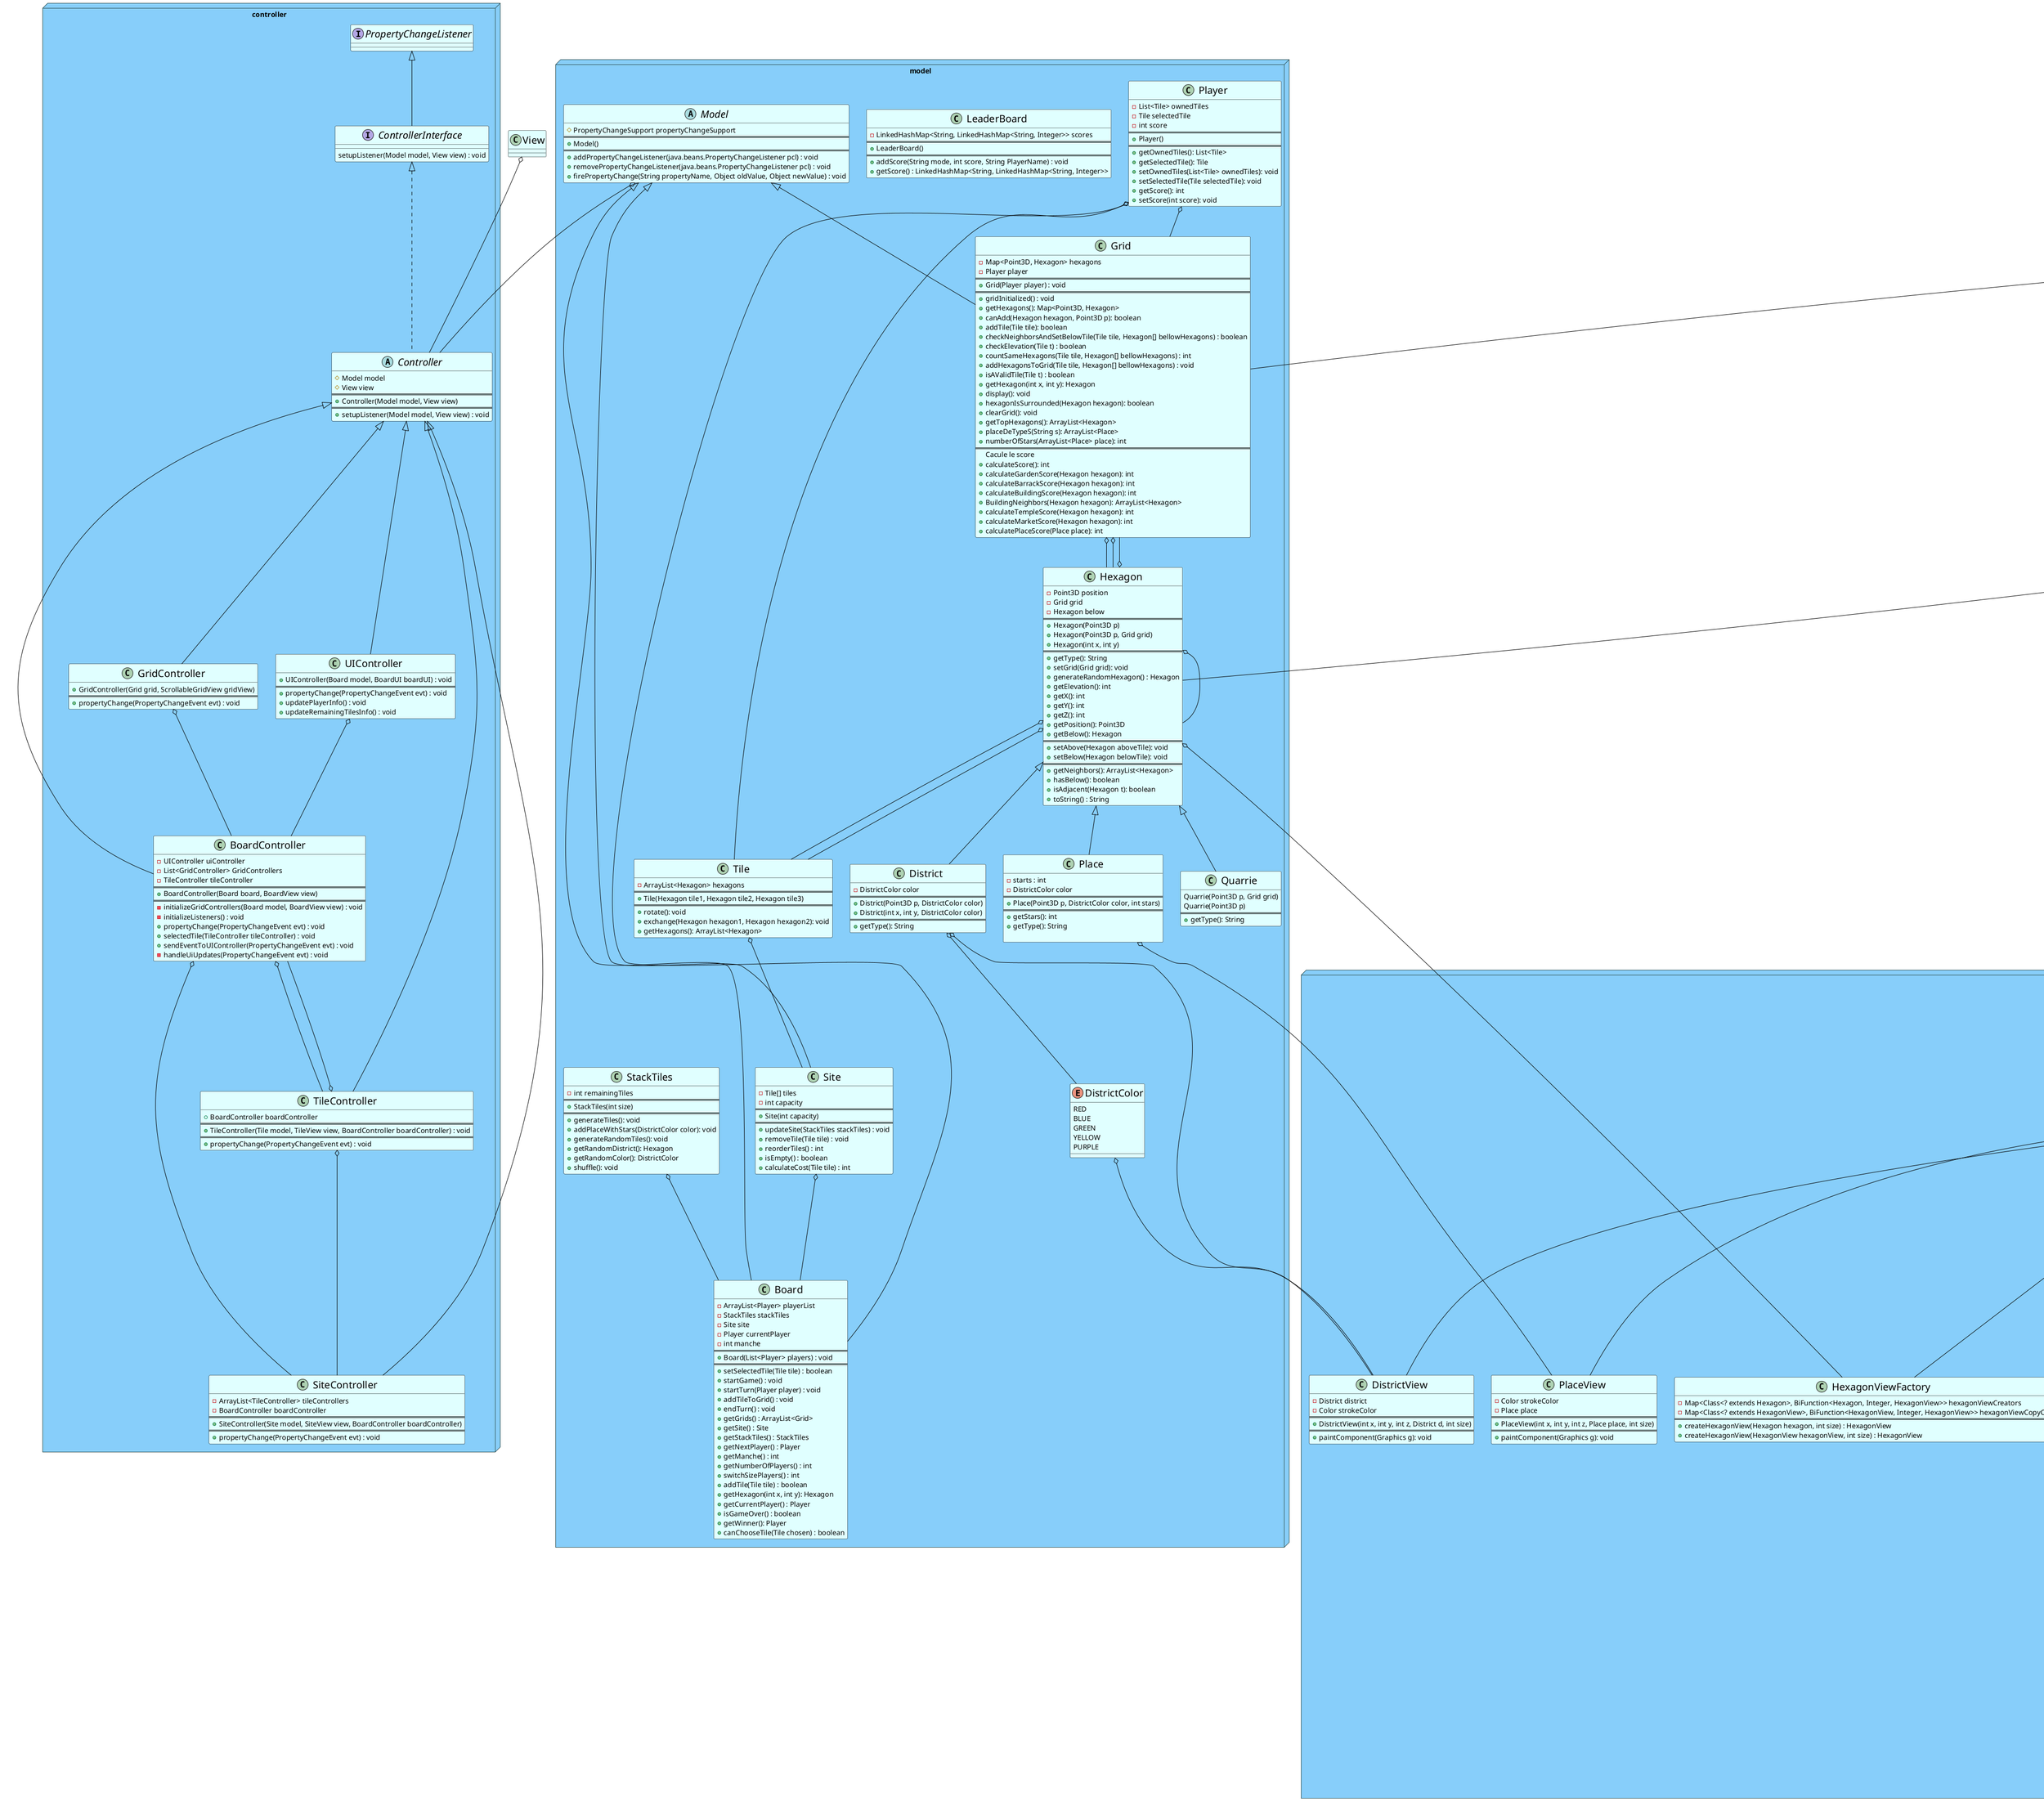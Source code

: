 @startuml

!define TILE_SIZE 20
!define BORDER_SIZE 1

skinparam class {
    BackgroundColor LightCyan
    BorderColor Black
    ArrowColor Black
    FontName Arial
    FontSize 20
}

skinparam stereotypeCBackgroundColor LightGray
skinparam stereotypeCBorderColor Black

skinparam package {
            BackgroundColor LightSkyBlue
            BorderColor DarkSlateGray
            FontColor DarkSlateGray
            ArrowColor DarkSlateGray
            FontName Arial
            FontSize 30
}

package model <<Node>>{

    class Site extends Model{
        - Tile[] tiles
        - int capacity
        ==
        + Site(int capacity)
        ==
        + updateSite(StackTiles stackTiles) : void
        + removeTile(Tile tile) : void
        + reorderTiles() : int
        + isEmpty() : boolean
        + calculateCost(Tile tile) : int
    }

    class LeaderBoard{
        - LinkedHashMap<String, LinkedHashMap<String, Integer>> scores
        ==
        + LeaderBoard()
        ==
        + addScore(String mode, int score, String PlayerName) : void
        + getScore() : LinkedHashMap<String, LinkedHashMap<String, Integer>>
    }

    class Board extends Model {
        - ArrayList<Player> playerList
        - StackTiles stackTiles
        - Site site
        - Player currentPlayer
        - int manche
        ==
        + Board(List<Player> players) : void
        ==
        + setSelectedTile(Tile tile) : boolean
        + startGame() : void
        + startTurn(Player player) : void
        + addTileToGrid() : void
        + endTurn() : void
        + getGrids() : ArrayList<Grid>
        + getSite() : Site
        + getStackTiles() : StackTiles
        + getNextPlayer() : Player
        + getManche() : int
        + getNumberOfPlayers() : int
        + switchSizePlayers() : int
        + addTile(Tile tile) : boolean
        + getHexagon(int x, int y): Hexagon
        + getCurrentPlayer() : Player
        + isGameOver() : boolean
        + getWinner(): Player
        + canChooseTile(Tile chosen) : boolean
    }

    enum DistrictColor {
            RED
            BLUE
            GREEN
            YELLOW
            PURPLE
        }

    class District extends Hexagon{
        - DistrictColor color
        ==
        + District(Point3D p, DistrictColor color)
        + District(int x, int y, DistrictColor color)
        ==
        + getType(): String
    }

    class Hexagon {
            - Point3D position
            - Grid grid
            - Hexagon below
            ==
            + Hexagon(Point3D p)
            + Hexagon(Point3D p, Grid grid)
            + Hexagon(int x, int y)
            ==
            + getType(): String
            + setGrid(Grid grid): void
            + generateRandomHexagon() : Hexagon
            + getElevation(): int
            + getX(): int
            + getY(): int
            + getZ(): int
            + getPosition(): Point3D
            + getBelow(): Hexagon
            ==
            + setAbove(Hexagon aboveTile): void
            + setBelow(Hexagon belowTile): void
            ==
            + getNeighbors(): ArrayList<Hexagon>
            + hasBelow(): boolean
            + isAdjacent(Hexagon t): boolean
            + toString() : String
        }

    abstract class Model {
        #PropertyChangeSupport propertyChangeSupport
        ==
        + Model()
        ==
        +  addPropertyChangeListener(java.beans.PropertyChangeListener pcl) : void
        + removePropertyChangeListener(java.beans.PropertyChangeListener pcl) : void
        + firePropertyChange(String propertyName, Object oldValue, Object newValue) : void
    }

    class Player {
        - List<Tile> ownedTiles
        - Tile selectedTile
        - int score
        ==
        + Player()
        ==
        + getOwnedTiles(): List<Tile>
        + getSelectedTile(): Tile
        + setOwnedTiles(List<Tile> ownedTiles): void
        + setSelectedTile(Tile selectedTile): void
        + getScore(): int
        + setScore(int score): void
    }

    class Tile {
        - ArrayList<Hexagon> hexagons
        ==
        + Tile(Hexagon tile1, Hexagon tile2, Hexagon tile3)
        ==
        + rotate(): void
        + exchange(Hexagon hexagon1, Hexagon hexagon2): void
        + getHexagons(): ArrayList<Hexagon>
    }

    class Grid extends Model{
            - Map<Point3D, Hexagon> hexagons
            - Player player
            ==
            + Grid(Player player) : void
            ==
            + gridInitialized() : void
            + getHexagons(): Map<Point3D, Hexagon>
            + canAdd(Hexagon hexagon, Point3D p): boolean
            + addTile(Tile tile): boolean
            + checkNeighborsAndSetBelowTile(Tile tile, Hexagon[] bellowHexagons) : boolean
            + checkElevation(Tile t) : boolean
            + countSameHexagons(Tile tile, Hexagon[] bellowHexagons) : int
            + addHexagonsToGrid(Tile tile, Hexagon[] bellowHexagons) : void
            + isAValidTile(Tile t) : boolean
            + getHexagon(int x, int y): Hexagon
            + display(): void
            + hexagonIsSurrounded(Hexagon hexagon): boolean
            + clearGrid(): void
            + getTopHexagons(): ArrayList<Hexagon>
            + placeDeTypeS(String s): ArrayList<Place>
            + numberOfStars(ArrayList<Place> place): int
            ==
            Cacule le score
            + calculateScore(): int
            + calculateGardenScore(Hexagon hexagon): int
            + calculateBarrackScore(Hexagon hexagon): int
            + calculateBuildingScore(Hexagon hexagon): int
            + BuildingNeighbors(Hexagon hexagon): ArrayList<Hexagon>
            + calculateTempleScore(Hexagon hexagon): int
            + calculateMarketScore(Hexagon hexagon): int
            + calculatePlaceScore(Place place): int
    }

    class Place extends Hexagon{
        - starts : int
        - DistrictColor color
        ==
        + Place(Point3D p, DistrictColor color, int stars)
        ==
        + getStars(): int
        + getType(): String

    }

    class Quarrie extends Hexagon{
        Quarrie(Point3D p, Grid grid)
        Quarrie(Point3D p)
        ==
        + getType(): String
    }

    class StackTiles{
        - int remainingTiles
        ==
        + StackTiles(int size)
        ==
        + generateTiles(): void
        + addPlaceWithStars(DistrictColor color): void
        + generateRandomTiles(): void
        + getRandomDistrict(): Hexagon
        + getRandomColor(): DistrictColor
        + shuffle(): void
    }




}

package util <<Node>>{

    class SettingsParser{
        - Properties properties
        + getProperty(String key) : String
        + setProperty(String key, String value) : void
        + save() : void
    }

    class Point3D {
        - int x
        - int y
        - int z
        ==
        + Point3D(int x, int y, int z)
        ==
        + getX(): int
        + getY(): int
        + getZ(): int
        ==
        + toString(): String
    }

    interface StateMethods{
        + exit(): void
        + transitionTo(State nextState): void
        + enter(): void
    }

    interface StateMachine {
        + getState(): State
        + changState(State state): void
    }

    class State implements StateMethods{
        - State INSTANCE
        ==
        + State()
        + enter(): void
        + exit(): void
        + transitionTo(State nextState): void
    }

    class Timeline{
        - Timer timer
        - List<KeyFrame> keyFrames
        - int currentKeyFrameIndex
        - int repeatCount
        ==
        Timeline(int repeatCount)
        ==
        + addKeyFrame(KeyFrame keyFrame) : void
        + start() : void
        + stop() : void
        + reset() : void
        + record KeyFrame(int delay, ActionListener action)
    }

}

package view <<Node>>{

    class SiteView implements View{
        - int capacity
        ==
        + SiteView(int capacity)
        ==
        + getTileClicked(int x, int y) : TileView
        + getTileSize() : int
        + getTiles() : ArrayList<TileView>
        + update(ArrayList<TileView> tiles) : void
        + setTilesInSite(ArrayList<TileView> tiles) : void
        # paintComponent(Graphics g) : void
    }

    class TextureFactory{
        + getTexture(String imageName) : TexturePaint
    }

    class AkropolisTitleLabel{
        - BufferedImage titleImage
        - Color color
        - AlphaComposite[] alphas
        - Queue<Particle> particles
        - Random random
        # int width
        # int height
        - int particleCount
        - int particleLimit
        - long lastTime
        ==
        + AkropolisTitleLabel()
        ==
        paintComponent(Graphics g) : void
        - class Particle
    }

    class BoardView implements View{
        - ScrollableGridView currentGridView
        - ArrayList<ScrollableGridView> gridViews
        - SiteView siteView
        - BoardUI boardUI
        - CardLayout cardLayout
        - JPanel cardPanel
        ==
        + BoardView(int maxHexagons, int numPlayers, int siteCapacity)
        ==
        - CountDownLatch getCountDownLatch(int maxHexagons) : void
        + setSelectedTile(TileView tile) : void
        + nextTurn() : void
        + getFilledHexagons() : HexagonView[]
        + getGridView() : ScrollableGridView
        + getSiteView() : SiteView
        + getBoardUI() : BoardUI
        + getGridViews() : ArrayList<ScrollableGridView>
        - showPauseMenu() : void
        - createStyledButton(String text) : JButton
        + keyPressed(KeyEvent e) : void
        + keyReleased(KeyEvent e) : void
        + keyTyped(KeyEvent e) : void
    }

    class GridView {
        - int xOffset
        - int yOffset
        + int hexagonSize
        - HashMap<Point, HexagonView> hexagons
        ==
        + GridView(int maxHexagons)
        ==
        + convertGridPositionToPixelPosition(Point gridPosition) : Point2D
        + getHexagonAtPixelPos(Point2D pixelPosition) : HexagonView
        + getHexagonAtGridPos(Point gridPosition) : HexagonView
        + getHexagonAtGridPos(int x, int y) : HexagonView
        + convertPixelPositionToGridPosition(Point2D pixelPosition) : Point2D
        - axialRound(double q, double r) : Point3D
        + addHexagon(HexagonView hexagon) : void
    }

    class HexagonOutline extends HexagonView{
        - final Color strokeColor
        ==
        + HexagonOutline(int x, int y, int z, int size)
        ==
        + unfilled() : void
        # paintComponent(java.awt.Graphics g) : void
    }

    class MainMenuView{
        - backgroundImage: BufferedImage
        - Clip backgroundMusicClip
        ==
        + MainMenuView()
        ==
        - addTitleLabel() : void
        - addButtonsPanel() : void
        - createStyledButton(String text, ActionListener actionListener) : JButton
        - playBackgroundMusic() : void
        - stopBackgroundMusic() : void
        + paintComponent(Graphics g)
        - startNewGame() : void
        - collectPlayerName(int playerNumber) : String
        - showRulesPanel() : void
        - showCreditsPanel() : void
        - createStyledNavigationButton(String text) : JButton
        - createStyledCreditLabel(String text) : JLabel
    }

    class HexagonView{
        - BasicStroke stroke
        # boolean isHovered
        # TexturePaint texture
        # Point pos
        # int z
        # Path2D.Double hexagon
        # BufferedImage render
        ==
        + HexagonView(int x, int y, int z, int size)
        + HexagonView(int x, int y, int z, BufferedImage img, int size)
        + HexagonView(int x, int y, int z, Color color,int size)
        ==
        # processMouseEvent(MouseEvent e) : void
        # processMouseMotionEvent(MouseEvent e) : void
        + fill(HexagonView hexagon) : void
        + unfilled() : void
        + contains(x: int, y: int): boolean
        # renderHexagon(Color strokeColor, TexturePaint texture) : void
        + rotate() : void
        + getRender() : BufferedImage
        + getTexture() : TexturePaint
        + setHovered(boolean hovered) : void
        + contains(int x, int y) : boolean
        + setPosition(Point3D position): void
        + getPosition(): Point3D
        + getZ() : int
    }

    class HexagonViewFactory{
        - Map<Class<? extends Hexagon>, BiFunction<Hexagon, Integer, HexagonView>> hexagonViewCreators
        - Map<Class<? extends HexagonView>, BiFunction<HexagonView, Integer, HexagonView>> hexagonViewCopyCreators
        ==
        + createHexagonView(Hexagon hexagon, int size) : HexagonView
        + createHexagonView(HexagonView hexagonView, int size) : HexagonView
    }

    class QuarriesView extends HexagonView {
        - Color strokeColor
        ==
        + QuarriesView(int x, int y, int z, int size)
        ==
        + paintComponent(Graphics g): void
    }

    class PlaceView extends HexagonView{
        - Color strokeColor
        - Place place
        ==
        + PlaceView(int x, int y, int z, Place place, int size)
        ==
        + paintComponent(Graphics g): void
    }

    class DistrictView extends HexagonView {
        - District district
        - Color strokeColor
        ==
        + DistrictView(int x, int y, int z, District d, int size)
        ==
        + paintComponent(Graphics g): void
    }

    class TileView{
        - Boolean isHovered
        # HexagonView hex1, hex2, hex3;
        - boolean increasing
        - float glow
        - Timer glowTimer
        - int rotation
        ==
        + TileView(HexagonView hex1, HexagonView hex2, HexagonView hex3)
        ==
        + setHexagon(HexagonView hex1, HexagonView hex2, HexagonView hex3): void
        + setHovered(boolean hovered) : void
        ==
        + rotate() : void
        + paintComponent(Graphics g): void
        + resetRotation() : void
        - setupGlow() : void
        + stopGlow() : void
        # processMouseEvent(MouseEvent e) : void
        # processMouseMotionEvent(MouseEvent e) : void
        + doLayout() : void
        + getHexagons() : ArrayList<HexagonView>
        # paintComponent(java.awt.Graphics g) : void
    }

    class TileViewFactory{
        + createTileView(Tile tile, int size) : TileView
    }

    interface View{}

    class TextureFactory {
        + getTexture(String img): TexturePaint
    }

    class ScrollableGridView {
        - GridView grid
        - JScrollBar horizontalScrollBar
        - JScrollBar verticalScrollBar
        - TileView selectedTile
        - HexagonView[] filledHexagonViews
        - HexagonView hoveredHexagon
        ==
        + ScrollableGridView(GridView grid)
        + ScrollableGridView(int maxHexagons)
        ==
        + getGrid() : GridView
        + unfilledEachHexagons() : void
        + getFilledHexagons() : HexagonView[]
        + fillEachHexagons(TileView tile, HexagonView hoveredHexagon) : void
        + addNotify() : void
        + addHexagon(HexagonView hexagon) : void
        + setSelectedTile(TileView tile) : void
        + rotateSelectedTile() : void
        + removeSelectedTile() : void
    }

}

package view.main.states <<Node>>{
    enum AppState implements util.StateMachine {
        State currenState
        ==
        + AppState()
        ==
        + getState : State
        changeState(State state): void
    }

    class PlayingState extends util.State {
        - PlayingState INSTANCE
        ==
        + PlayingState()
        ==
        getInstance(): PlayingState
        ==
        + enter(): void
        + exit(): void
        + transitionTo(State nextState): void
    }

    class StartState extends util.State {
        - StartState INSTANCE
        ==
        + StartState()
        ==
        getInstance(): StartState
        ==
        + enter(): void
        + exit(): void
        + transitionTo(State nextState): void
    }

}

package view.ui <<Node>>{

    class RockLabel{
            + RockLabel()
            ==
            + setRock(int rock): void
        }


    class PlayerLabel{
        + PlayerLabel(String playerName)
        ==
        + setPlayer(String playerName) : void
    }



    class BoardUI implements View {
        - PlayerLabel playerLabel
        - RemainingTilesLabel remainingTilesLabel
        - ArrayList<JLabel> rockImages
        - float hue
        - Timer timer
        - Color bg
        ==
        + BoardUI()
        ==
       +  doLayout() : void
       + setPlayer(String playerName) : void
       + setRock(int rock) : void
       + setRemainingTiles(int remainingTiles) : void
       - applyStyle() ; void
    }


    class RemainingTilesLabel {
        + RemainingTilesLabel()
        ==
        + setRemainingTiles(int remainingTiles) : void
    }

    class ScoreLabel{
        + ScoreLabel()
        ==
        + setScore(int score) : void
    }


}

package view.main <<Node>>{
    class App {
        - int width
        - int height
        - JPanel screen
        - App INSTANCE
        ==
        + App()
        ==
        + getInstance(): App
        + getScreens(): JPanel
        ==
        + run(): void
    }

}

package controller <<Node>>{
    class BoardController extends Controller{
        - UIController uiController
        - List<GridController> GridControllers
        - TileController tileController
        ==
        + BoardController(Board board, BoardView view)
        ==
        - initializeGridControllers(Board model, BoardView view) : void
        - initializeListeners() : void
        + propertyChange(PropertyChangeEvent evt) : void
        + selectedTile(TileController tileController) : void
        + sendEventToUIController(PropertyChangeEvent evt) : void
        - handleUiUpdates(PropertyChangeEvent evt) : void
    }

    abstract class Controller implements ControllerInterface{
        # Model model
        # View view
        ==
        + Controller(Model model, View view)
        ==
        + setupListener(Model model, View view) : void
    }

    interface ControllerInterface extends PropertyChangeListener{
        setupListener(Model model, View view) : void
    }

    class GridController extends Controller {
        + GridController(Grid grid, ScrollableGridView gridView)
        ==
        + propertyChange(PropertyChangeEvent evt) : void
    }

    class SiteController extends Controller{
        - ArrayList<TileController> tileControllers
        - BoardController boardController
        ==
        + SiteController(Site model, SiteView view, BoardController boardController)
        ==
        + propertyChange(PropertyChangeEvent evt) : void
    }

    class TileController extends Controller{
        + BoardController boardController
        ==
        + TileController(Tile model, TileView view, BoardController boardController) : void
        ==
        + propertyChange(PropertyChangeEvent evt) : void
    }

    class UIController extends Controller{
        + UIController(Board model, BoardUI boardUI) : void
        ==
        + propertyChange(PropertyChangeEvent evt) : void
        + updatePlayerInfo() : void
        + updateRemainingTilesInfo() : void
    }
}

HexagonView o-- TileView
Place o-- PlaceView
DistrictColor o-- DistrictView
District o-- DistrictView
PlayerLabel o-- BoardUI
RemainingTilesLabel o-- BoardUI
HexagonView o-- GridView
ScrollableGridView o-- BoardView
SiteView o-- BoardView
BoardUI o-- BoardView
HexagonView o-- HexagonViewFactory
Hexagon o-- HexagonViewFactory

View o-- Controller
Model o-- Controller

UIController o-- BoardController
GridController o-- BoardController
TileController o-- BoardController

BoardController o-- TileController
TileController o-- SiteController
BoardController o-- SiteController

Player o-- Board
StackTiles o-- Board
Site o-- Board

Tile o-- Site


Player o-- Grid

Grid o-- Hexagon
Player o-- Tile
Hexagon o-- Grid
TileView o-- HexagonView

Hexagon o-- Tile

Hexagon o-- Hexagon
Hexagon o-- Tile

District o-- DistrictColor

Grid o-- Hexagon

util.Point3D o-- Hexagon
util.Point3D o-- Grid

RockLabel o-- BoardUI
ScoreLabel o-- BoardUI

@enduml